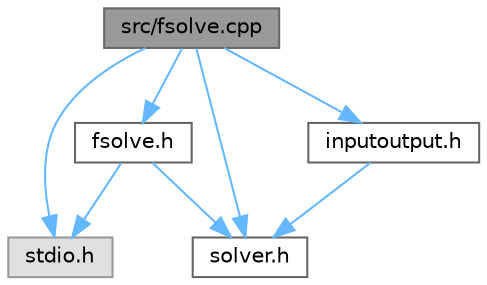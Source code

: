 digraph "src/fsolve.cpp"
{
 // LATEX_PDF_SIZE
  bgcolor="transparent";
  edge [fontname=Helvetica,fontsize=10,labelfontname=Helvetica,labelfontsize=10];
  node [fontname=Helvetica,fontsize=10,shape=box,height=0.2,width=0.4];
  Node1 [id="Node000001",label="src/fsolve.cpp",height=0.2,width=0.4,color="gray40", fillcolor="grey60", style="filled", fontcolor="black",tooltip=" "];
  Node1 -> Node2 [id="edge1_Node000001_Node000002",color="steelblue1",style="solid",tooltip=" "];
  Node2 [id="Node000002",label="fsolve.h",height=0.2,width=0.4,color="grey40", fillcolor="white", style="filled",URL="$fsolve_8h.html",tooltip="Содержит определения для решения уравнений из файла"];
  Node2 -> Node3 [id="edge2_Node000002_Node000003",color="steelblue1",style="solid",tooltip=" "];
  Node3 [id="Node000003",label="stdio.h",height=0.2,width=0.4,color="grey60", fillcolor="#E0E0E0", style="filled",tooltip=" "];
  Node2 -> Node4 [id="edge3_Node000002_Node000004",color="steelblue1",style="solid",tooltip=" "];
  Node4 [id="Node000004",label="solver.h",height=0.2,width=0.4,color="grey40", fillcolor="white", style="filled",URL="$solver_8h.html",tooltip="Содержит определения для решения уравнений"];
  Node1 -> Node3 [id="edge4_Node000001_Node000003",color="steelblue1",style="solid",tooltip=" "];
  Node1 -> Node4 [id="edge5_Node000001_Node000004",color="steelblue1",style="solid",tooltip=" "];
  Node1 -> Node5 [id="edge6_Node000001_Node000005",color="steelblue1",style="solid",tooltip=" "];
  Node5 [id="Node000005",label="inputoutput.h",height=0.2,width=0.4,color="grey40", fillcolor="white", style="filled",URL="$inputoutput_8h.html",tooltip="Содержит определения для ввода и вывода"];
  Node5 -> Node4 [id="edge7_Node000005_Node000004",color="steelblue1",style="solid",tooltip=" "];
}
